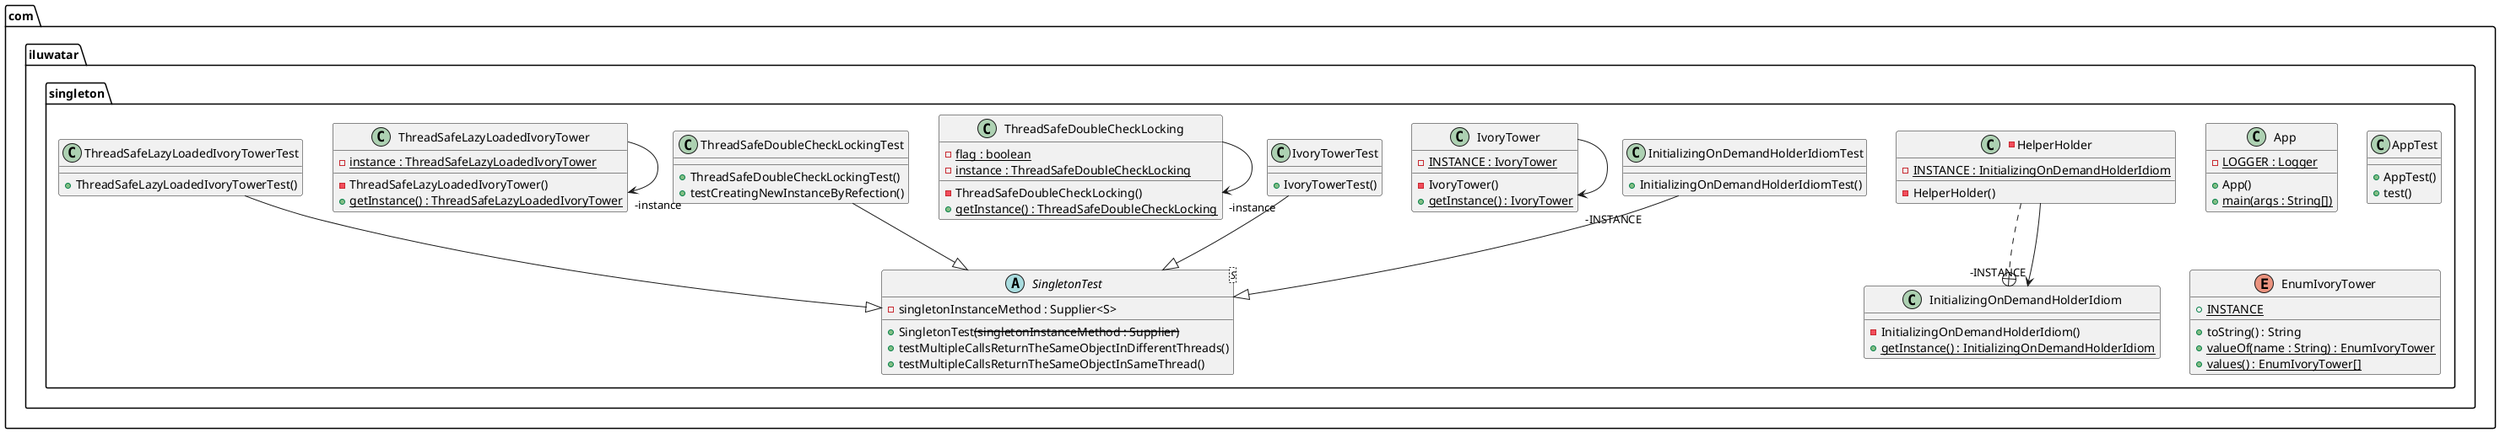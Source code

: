@startuml
package com.iluwatar.singleton {
  class App {
    - LOGGER : Logger {static}
    + App()
    + main(args : String[]) {static}
  }
  class AppTest {
    + AppTest()
    + test()
  }
  enum EnumIvoryTower {
    + INSTANCE {static}
    + toString() : String
    + valueOf(name : String) : EnumIvoryTower {static}
    + values() : EnumIvoryTower[] {static}
  }
  class InitializingOnDemandHolderIdiom {
    - InitializingOnDemandHolderIdiom()
    + getInstance() : InitializingOnDemandHolderIdiom {static}
  }
  -class HelperHolder {
    - INSTANCE : InitializingOnDemandHolderIdiom {static}
    - HelperHolder()
  }
  class InitializingOnDemandHolderIdiomTest {
    + InitializingOnDemandHolderIdiomTest()
  }
  class IvoryTower {
    - INSTANCE : IvoryTower {static}
    - IvoryTower()
    + getInstance() : IvoryTower {static}
  }
  class IvoryTowerTest {
    + IvoryTowerTest()
  }
  abstract class SingletonTest<S> {
    - singletonInstanceMethod : Supplier<S>
    + SingletonTest<S>(singletonInstanceMethod : Supplier<S>)
    + testMultipleCallsReturnTheSameObjectInDifferentThreads()
    + testMultipleCallsReturnTheSameObjectInSameThread()
  }
  class ThreadSafeDoubleCheckLocking {
    - flag : boolean {static}
    - instance : ThreadSafeDoubleCheckLocking {static}
    - ThreadSafeDoubleCheckLocking()
    + getInstance() : ThreadSafeDoubleCheckLocking {static}
  }
  class ThreadSafeDoubleCheckLockingTest {
    + ThreadSafeDoubleCheckLockingTest()
    + testCreatingNewInstanceByRefection()
  }
  class ThreadSafeLazyLoadedIvoryTower {
    - instance : ThreadSafeLazyLoadedIvoryTower {static}
    - ThreadSafeLazyLoadedIvoryTower()
    + getInstance() : ThreadSafeLazyLoadedIvoryTower {static}
  }
  class ThreadSafeLazyLoadedIvoryTowerTest {
    + ThreadSafeLazyLoadedIvoryTowerTest()
  }
}
IvoryTower -->  "-INSTANCE" IvoryTower
ThreadSafeDoubleCheckLocking -->  "-instance" ThreadSafeDoubleCheckLocking
ThreadSafeLazyLoadedIvoryTower -->  "-instance" ThreadSafeLazyLoadedIvoryTower
HelperHolder ..+ InitializingOnDemandHolderIdiom
HelperHolder -->  "-INSTANCE" InitializingOnDemandHolderIdiom
InitializingOnDemandHolderIdiomTest --|> SingletonTest 
IvoryTowerTest --|> SingletonTest 
ThreadSafeDoubleCheckLockingTest --|> SingletonTest 
ThreadSafeLazyLoadedIvoryTowerTest --|> SingletonTest 
@enduml